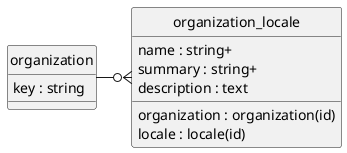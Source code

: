 @startuml uml
skinparam monochrome true
skinparam linetype ortho
hide circle

entity organization {
    key : string
}

entity organization_locale {
    organization : organization(id)
    locale : locale(id)
    name : string+
    summary : string+
    description : text
}

organization -r-o{ organization_locale

@enduml
